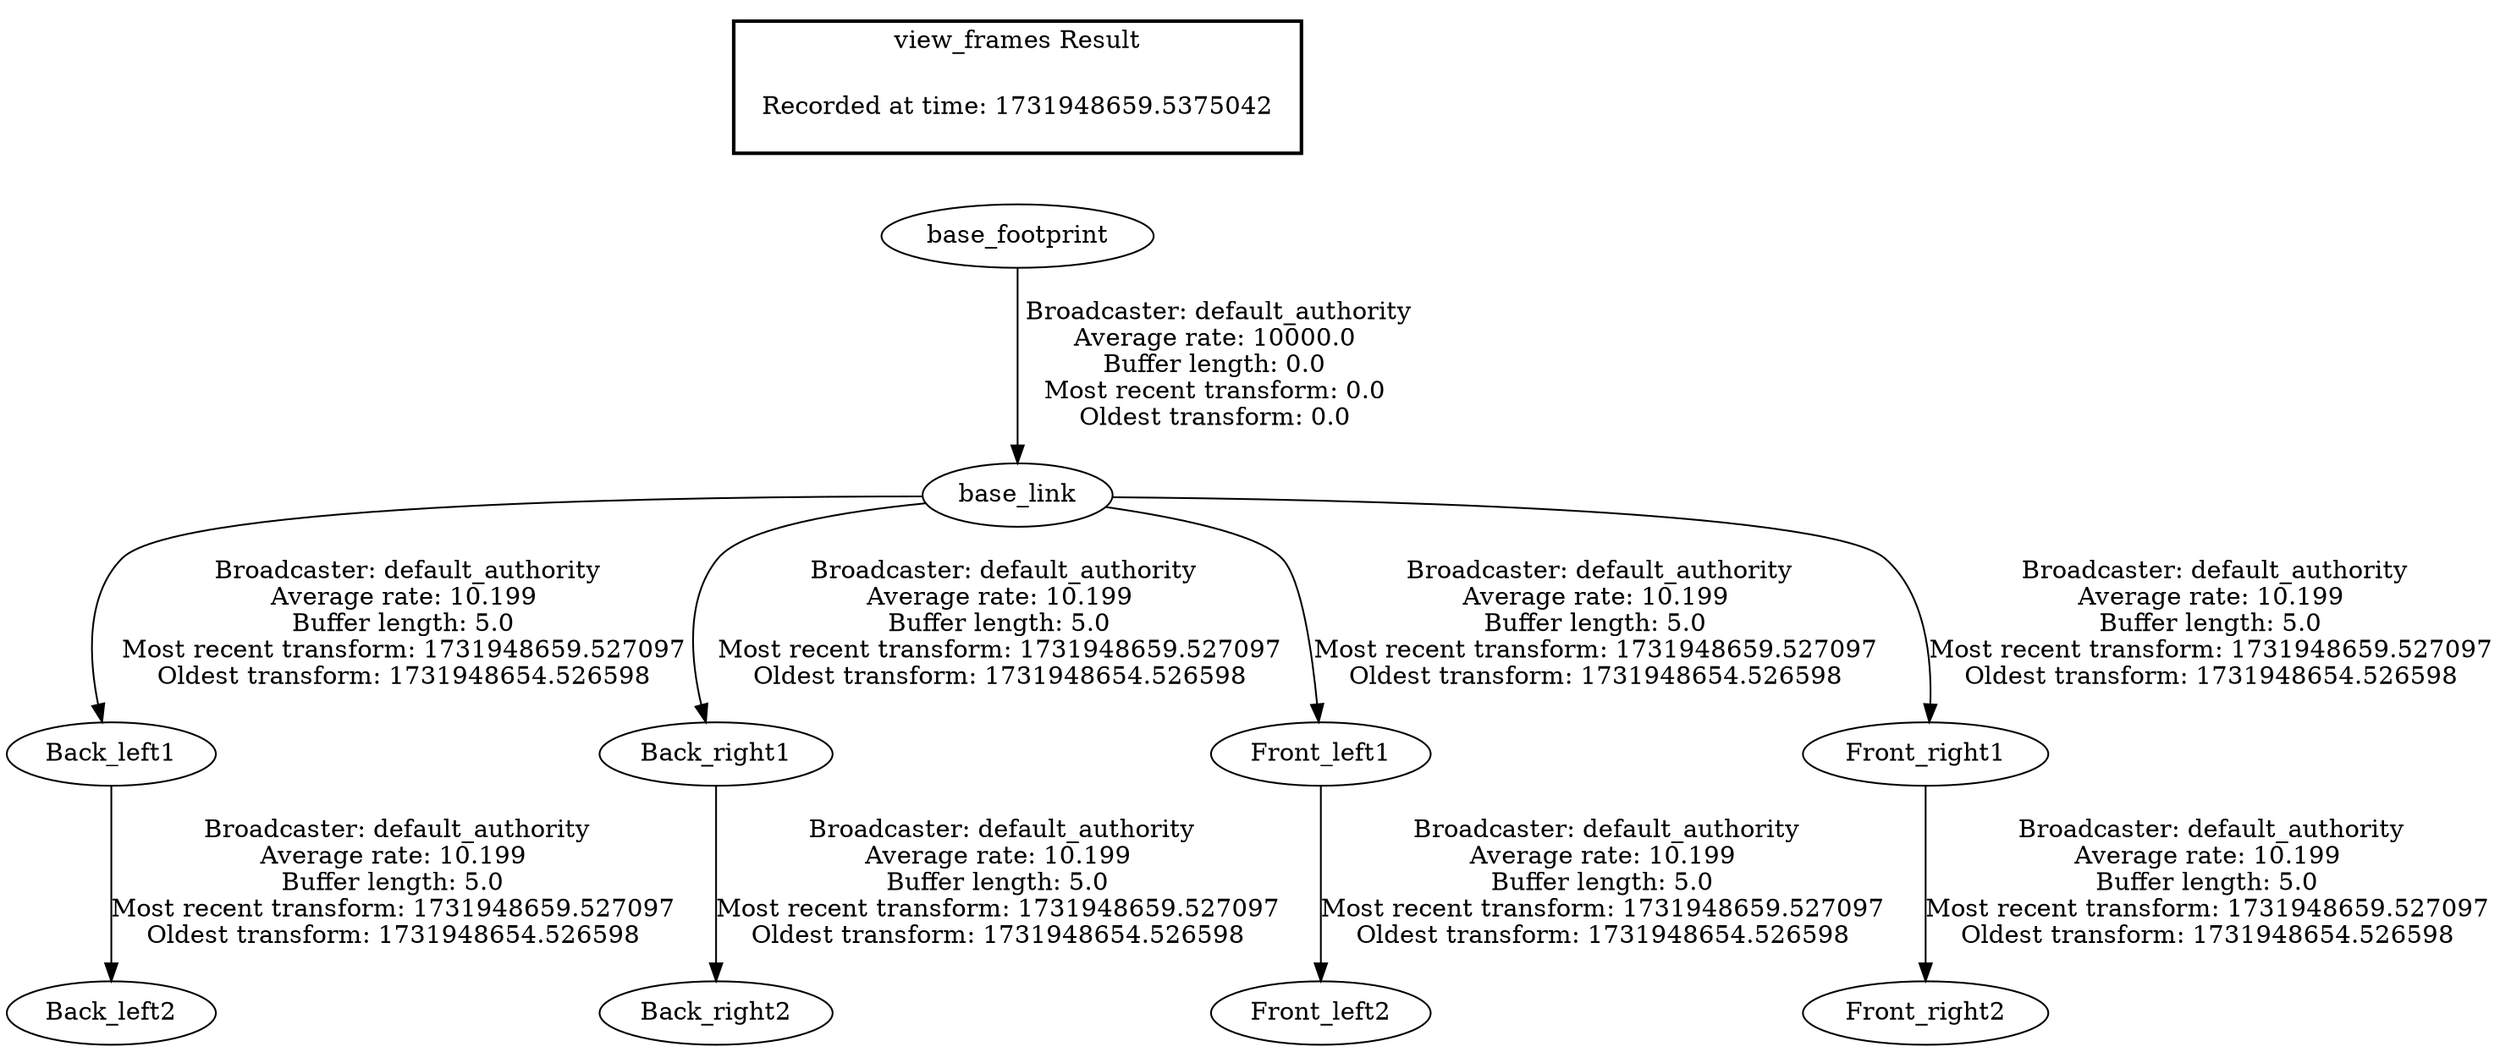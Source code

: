 digraph G {
"base_footprint" -> "base_link"[label=" Broadcaster: default_authority\nAverage rate: 10000.0\nBuffer length: 0.0\nMost recent transform: 0.0\nOldest transform: 0.0\n"];
"base_link" -> "Back_left1"[label=" Broadcaster: default_authority\nAverage rate: 10.199\nBuffer length: 5.0\nMost recent transform: 1731948659.527097\nOldest transform: 1731948654.526598\n"];
"Back_left1" -> "Back_left2"[label=" Broadcaster: default_authority\nAverage rate: 10.199\nBuffer length: 5.0\nMost recent transform: 1731948659.527097\nOldest transform: 1731948654.526598\n"];
"base_link" -> "Back_right1"[label=" Broadcaster: default_authority\nAverage rate: 10.199\nBuffer length: 5.0\nMost recent transform: 1731948659.527097\nOldest transform: 1731948654.526598\n"];
"Back_right1" -> "Back_right2"[label=" Broadcaster: default_authority\nAverage rate: 10.199\nBuffer length: 5.0\nMost recent transform: 1731948659.527097\nOldest transform: 1731948654.526598\n"];
"base_link" -> "Front_left1"[label=" Broadcaster: default_authority\nAverage rate: 10.199\nBuffer length: 5.0\nMost recent transform: 1731948659.527097\nOldest transform: 1731948654.526598\n"];
"Front_left1" -> "Front_left2"[label=" Broadcaster: default_authority\nAverage rate: 10.199\nBuffer length: 5.0\nMost recent transform: 1731948659.527097\nOldest transform: 1731948654.526598\n"];
"base_link" -> "Front_right1"[label=" Broadcaster: default_authority\nAverage rate: 10.199\nBuffer length: 5.0\nMost recent transform: 1731948659.527097\nOldest transform: 1731948654.526598\n"];
"Front_right1" -> "Front_right2"[label=" Broadcaster: default_authority\nAverage rate: 10.199\nBuffer length: 5.0\nMost recent transform: 1731948659.527097\nOldest transform: 1731948654.526598\n"];
edge [style=invis];
 subgraph cluster_legend { style=bold; color=black; label ="view_frames Result";
"Recorded at time: 1731948659.5375042"[ shape=plaintext ] ;
}->"base_footprint";
}